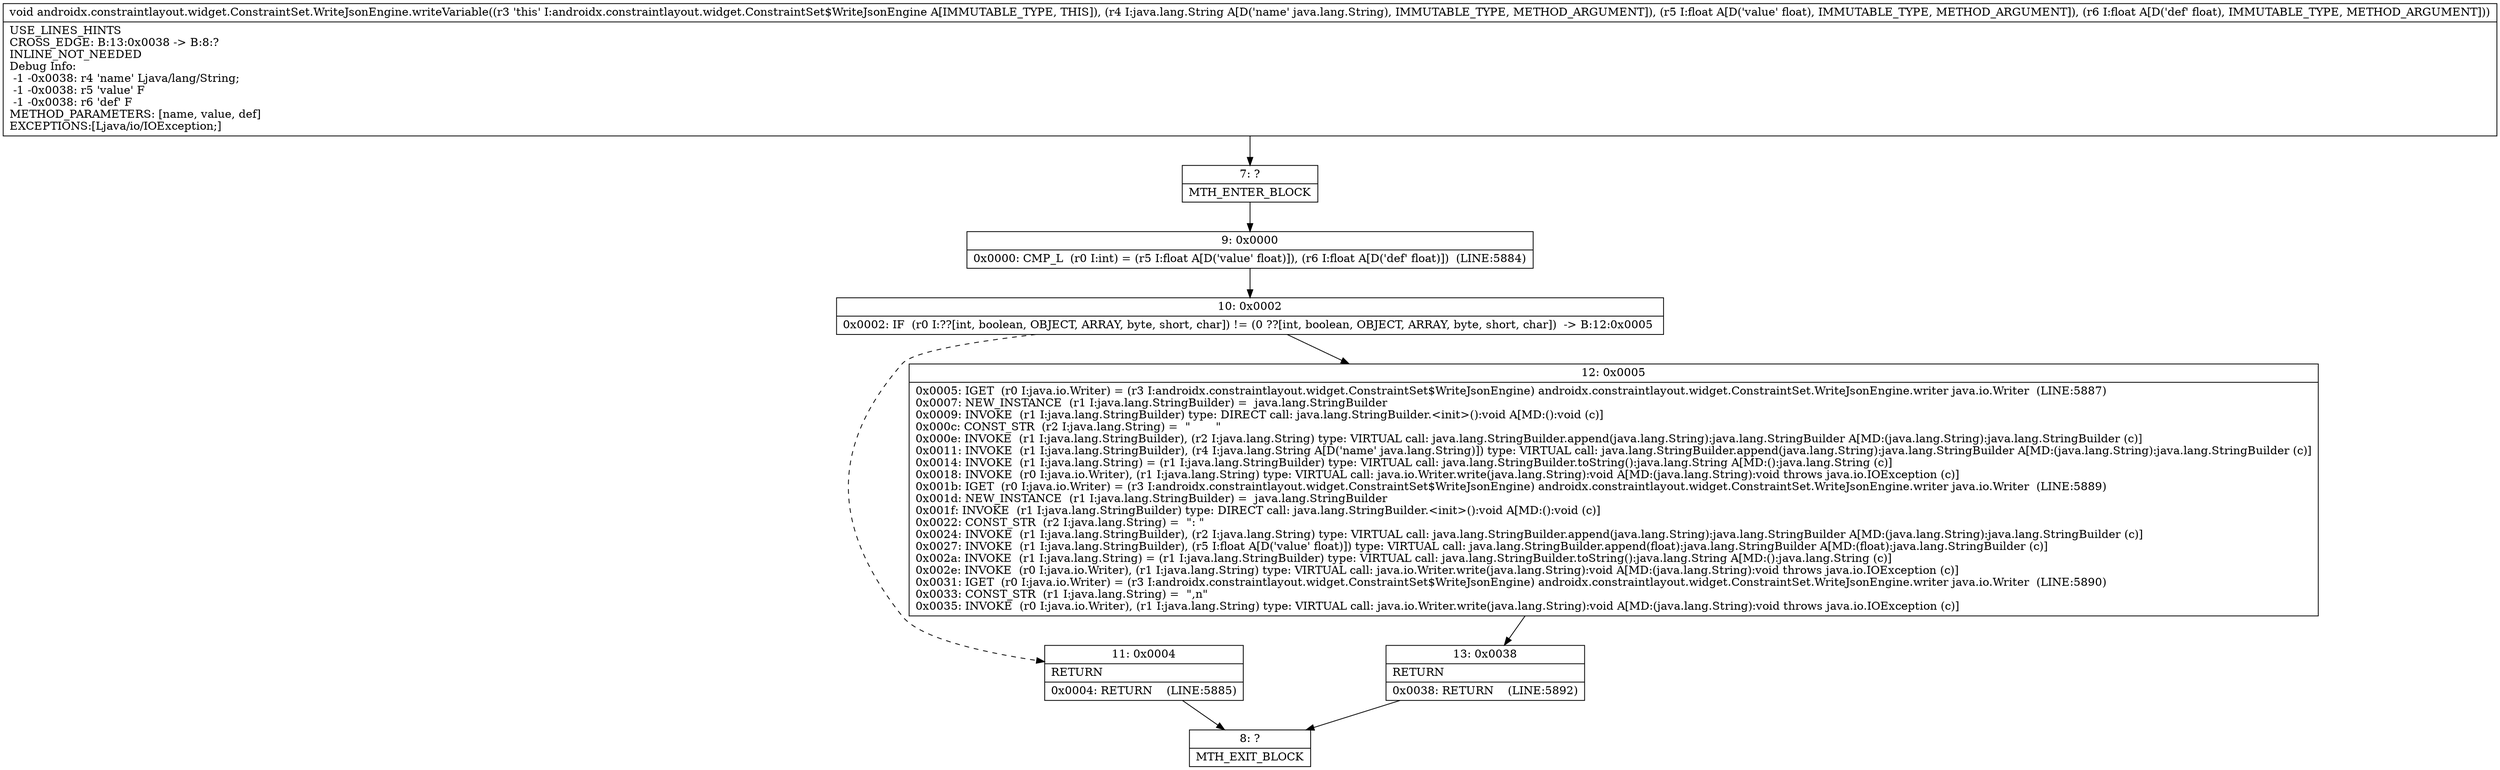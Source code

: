 digraph "CFG forandroidx.constraintlayout.widget.ConstraintSet.WriteJsonEngine.writeVariable(Ljava\/lang\/String;FF)V" {
Node_7 [shape=record,label="{7\:\ ?|MTH_ENTER_BLOCK\l}"];
Node_9 [shape=record,label="{9\:\ 0x0000|0x0000: CMP_L  (r0 I:int) = (r5 I:float A[D('value' float)]), (r6 I:float A[D('def' float)])  (LINE:5884)\l}"];
Node_10 [shape=record,label="{10\:\ 0x0002|0x0002: IF  (r0 I:??[int, boolean, OBJECT, ARRAY, byte, short, char]) != (0 ??[int, boolean, OBJECT, ARRAY, byte, short, char])  \-\> B:12:0x0005 \l}"];
Node_11 [shape=record,label="{11\:\ 0x0004|RETURN\l|0x0004: RETURN    (LINE:5885)\l}"];
Node_8 [shape=record,label="{8\:\ ?|MTH_EXIT_BLOCK\l}"];
Node_12 [shape=record,label="{12\:\ 0x0005|0x0005: IGET  (r0 I:java.io.Writer) = (r3 I:androidx.constraintlayout.widget.ConstraintSet$WriteJsonEngine) androidx.constraintlayout.widget.ConstraintSet.WriteJsonEngine.writer java.io.Writer  (LINE:5887)\l0x0007: NEW_INSTANCE  (r1 I:java.lang.StringBuilder) =  java.lang.StringBuilder \l0x0009: INVOKE  (r1 I:java.lang.StringBuilder) type: DIRECT call: java.lang.StringBuilder.\<init\>():void A[MD:():void (c)]\l0x000c: CONST_STR  (r2 I:java.lang.String) =  \"       \" \l0x000e: INVOKE  (r1 I:java.lang.StringBuilder), (r2 I:java.lang.String) type: VIRTUAL call: java.lang.StringBuilder.append(java.lang.String):java.lang.StringBuilder A[MD:(java.lang.String):java.lang.StringBuilder (c)]\l0x0011: INVOKE  (r1 I:java.lang.StringBuilder), (r4 I:java.lang.String A[D('name' java.lang.String)]) type: VIRTUAL call: java.lang.StringBuilder.append(java.lang.String):java.lang.StringBuilder A[MD:(java.lang.String):java.lang.StringBuilder (c)]\l0x0014: INVOKE  (r1 I:java.lang.String) = (r1 I:java.lang.StringBuilder) type: VIRTUAL call: java.lang.StringBuilder.toString():java.lang.String A[MD:():java.lang.String (c)]\l0x0018: INVOKE  (r0 I:java.io.Writer), (r1 I:java.lang.String) type: VIRTUAL call: java.io.Writer.write(java.lang.String):void A[MD:(java.lang.String):void throws java.io.IOException (c)]\l0x001b: IGET  (r0 I:java.io.Writer) = (r3 I:androidx.constraintlayout.widget.ConstraintSet$WriteJsonEngine) androidx.constraintlayout.widget.ConstraintSet.WriteJsonEngine.writer java.io.Writer  (LINE:5889)\l0x001d: NEW_INSTANCE  (r1 I:java.lang.StringBuilder) =  java.lang.StringBuilder \l0x001f: INVOKE  (r1 I:java.lang.StringBuilder) type: DIRECT call: java.lang.StringBuilder.\<init\>():void A[MD:():void (c)]\l0x0022: CONST_STR  (r2 I:java.lang.String) =  \": \" \l0x0024: INVOKE  (r1 I:java.lang.StringBuilder), (r2 I:java.lang.String) type: VIRTUAL call: java.lang.StringBuilder.append(java.lang.String):java.lang.StringBuilder A[MD:(java.lang.String):java.lang.StringBuilder (c)]\l0x0027: INVOKE  (r1 I:java.lang.StringBuilder), (r5 I:float A[D('value' float)]) type: VIRTUAL call: java.lang.StringBuilder.append(float):java.lang.StringBuilder A[MD:(float):java.lang.StringBuilder (c)]\l0x002a: INVOKE  (r1 I:java.lang.String) = (r1 I:java.lang.StringBuilder) type: VIRTUAL call: java.lang.StringBuilder.toString():java.lang.String A[MD:():java.lang.String (c)]\l0x002e: INVOKE  (r0 I:java.io.Writer), (r1 I:java.lang.String) type: VIRTUAL call: java.io.Writer.write(java.lang.String):void A[MD:(java.lang.String):void throws java.io.IOException (c)]\l0x0031: IGET  (r0 I:java.io.Writer) = (r3 I:androidx.constraintlayout.widget.ConstraintSet$WriteJsonEngine) androidx.constraintlayout.widget.ConstraintSet.WriteJsonEngine.writer java.io.Writer  (LINE:5890)\l0x0033: CONST_STR  (r1 I:java.lang.String) =  \",n\" \l0x0035: INVOKE  (r0 I:java.io.Writer), (r1 I:java.lang.String) type: VIRTUAL call: java.io.Writer.write(java.lang.String):void A[MD:(java.lang.String):void throws java.io.IOException (c)]\l}"];
Node_13 [shape=record,label="{13\:\ 0x0038|RETURN\l|0x0038: RETURN    (LINE:5892)\l}"];
MethodNode[shape=record,label="{void androidx.constraintlayout.widget.ConstraintSet.WriteJsonEngine.writeVariable((r3 'this' I:androidx.constraintlayout.widget.ConstraintSet$WriteJsonEngine A[IMMUTABLE_TYPE, THIS]), (r4 I:java.lang.String A[D('name' java.lang.String), IMMUTABLE_TYPE, METHOD_ARGUMENT]), (r5 I:float A[D('value' float), IMMUTABLE_TYPE, METHOD_ARGUMENT]), (r6 I:float A[D('def' float), IMMUTABLE_TYPE, METHOD_ARGUMENT]))  | USE_LINES_HINTS\lCROSS_EDGE: B:13:0x0038 \-\> B:8:?\lINLINE_NOT_NEEDED\lDebug Info:\l  \-1 \-0x0038: r4 'name' Ljava\/lang\/String;\l  \-1 \-0x0038: r5 'value' F\l  \-1 \-0x0038: r6 'def' F\lMETHOD_PARAMETERS: [name, value, def]\lEXCEPTIONS:[Ljava\/io\/IOException;]\l}"];
MethodNode -> Node_7;Node_7 -> Node_9;
Node_9 -> Node_10;
Node_10 -> Node_11[style=dashed];
Node_10 -> Node_12;
Node_11 -> Node_8;
Node_12 -> Node_13;
Node_13 -> Node_8;
}

